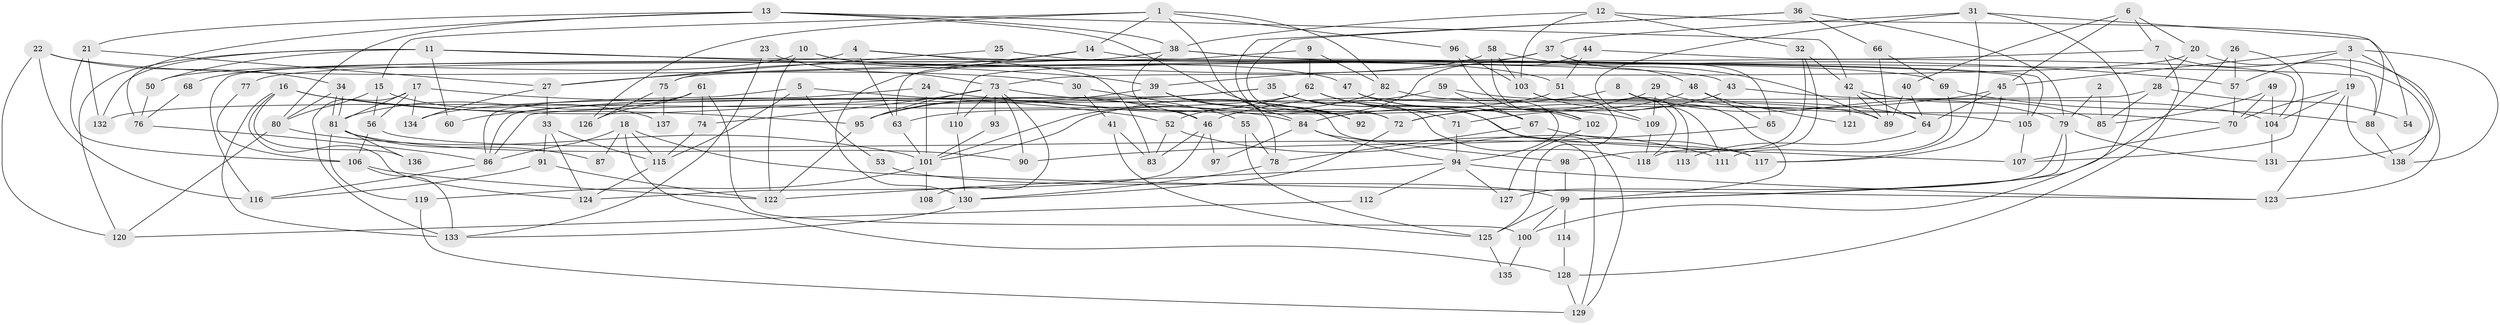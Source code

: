 // coarse degree distribution, {9: 0.030927835051546393, 4: 0.3402061855670103, 6: 0.061855670103092786, 13: 0.010309278350515464, 8: 0.030927835051546393, 12: 0.010309278350515464, 5: 0.12371134020618557, 11: 0.010309278350515464, 14: 0.010309278350515464, 2: 0.15463917525773196, 3: 0.18556701030927836, 7: 0.030927835051546393}
// Generated by graph-tools (version 1.1) at 2025/50/03/04/25 22:50:47]
// undirected, 138 vertices, 276 edges
graph export_dot {
  node [color=gray90,style=filled];
  1;
  2;
  3;
  4;
  5;
  6;
  7;
  8;
  9;
  10;
  11;
  12;
  13;
  14;
  15;
  16;
  17;
  18;
  19;
  20;
  21;
  22;
  23;
  24;
  25;
  26;
  27;
  28;
  29;
  30;
  31;
  32;
  33;
  34;
  35;
  36;
  37;
  38;
  39;
  40;
  41;
  42;
  43;
  44;
  45;
  46;
  47;
  48;
  49;
  50;
  51;
  52;
  53;
  54;
  55;
  56;
  57;
  58;
  59;
  60;
  61;
  62;
  63;
  64;
  65;
  66;
  67;
  68;
  69;
  70;
  71;
  72;
  73;
  74;
  75;
  76;
  77;
  78;
  79;
  80;
  81;
  82;
  83;
  84;
  85;
  86;
  87;
  88;
  89;
  90;
  91;
  92;
  93;
  94;
  95;
  96;
  97;
  98;
  99;
  100;
  101;
  102;
  103;
  104;
  105;
  106;
  107;
  108;
  109;
  110;
  111;
  112;
  113;
  114;
  115;
  116;
  117;
  118;
  119;
  120;
  121;
  122;
  123;
  124;
  125;
  126;
  127;
  128;
  129;
  130;
  131;
  132;
  133;
  134;
  135;
  136;
  137;
  138;
  1 -- 96;
  1 -- 15;
  1 -- 14;
  1 -- 72;
  1 -- 82;
  1 -- 126;
  2 -- 79;
  2 -- 85;
  3 -- 19;
  3 -- 45;
  3 -- 57;
  3 -- 131;
  3 -- 138;
  4 -- 116;
  4 -- 63;
  4 -- 43;
  4 -- 83;
  5 -- 115;
  5 -- 46;
  5 -- 53;
  5 -- 86;
  6 -- 45;
  6 -- 7;
  6 -- 20;
  6 -- 40;
  7 -- 138;
  7 -- 128;
  7 -- 75;
  8 -- 46;
  8 -- 99;
  8 -- 79;
  9 -- 63;
  9 -- 82;
  9 -- 62;
  10 -- 122;
  10 -- 47;
  10 -- 51;
  10 -- 68;
  11 -- 39;
  11 -- 88;
  11 -- 50;
  11 -- 60;
  11 -- 120;
  11 -- 132;
  12 -- 38;
  12 -- 103;
  12 -- 32;
  12 -- 54;
  13 -- 38;
  13 -- 42;
  13 -- 21;
  13 -- 76;
  13 -- 80;
  13 -- 92;
  14 -- 27;
  14 -- 105;
  14 -- 130;
  15 -- 80;
  15 -- 56;
  15 -- 137;
  16 -- 133;
  16 -- 84;
  16 -- 95;
  16 -- 124;
  16 -- 136;
  17 -- 134;
  17 -- 81;
  17 -- 52;
  17 -- 56;
  17 -- 133;
  18 -- 86;
  18 -- 123;
  18 -- 87;
  18 -- 115;
  18 -- 128;
  19 -- 104;
  19 -- 123;
  19 -- 70;
  19 -- 138;
  20 -- 73;
  20 -- 28;
  20 -- 123;
  21 -- 106;
  21 -- 27;
  21 -- 132;
  22 -- 120;
  22 -- 34;
  22 -- 30;
  22 -- 116;
  23 -- 73;
  23 -- 133;
  24 -- 105;
  24 -- 101;
  24 -- 134;
  25 -- 27;
  25 -- 69;
  26 -- 99;
  26 -- 107;
  26 -- 57;
  27 -- 33;
  27 -- 134;
  28 -- 86;
  28 -- 54;
  28 -- 85;
  29 -- 70;
  29 -- 109;
  29 -- 84;
  30 -- 41;
  30 -- 55;
  31 -- 117;
  31 -- 100;
  31 -- 37;
  31 -- 88;
  31 -- 111;
  32 -- 118;
  32 -- 42;
  32 -- 98;
  33 -- 115;
  33 -- 124;
  33 -- 91;
  34 -- 81;
  34 -- 81;
  34 -- 80;
  35 -- 118;
  35 -- 107;
  35 -- 60;
  35 -- 71;
  35 -- 86;
  36 -- 92;
  36 -- 79;
  36 -- 66;
  36 -- 72;
  37 -- 39;
  37 -- 48;
  37 -- 65;
  37 -- 110;
  38 -- 57;
  38 -- 50;
  38 -- 46;
  38 -- 77;
  38 -- 105;
  39 -- 78;
  39 -- 95;
  39 -- 84;
  39 -- 92;
  40 -- 64;
  40 -- 89;
  41 -- 83;
  41 -- 125;
  42 -- 64;
  42 -- 85;
  42 -- 89;
  42 -- 121;
  43 -- 71;
  43 -- 104;
  44 -- 52;
  44 -- 104;
  44 -- 51;
  45 -- 72;
  45 -- 117;
  45 -- 64;
  46 -- 83;
  46 -- 97;
  46 -- 124;
  47 -- 102;
  47 -- 94;
  47 -- 67;
  48 -- 72;
  48 -- 65;
  48 -- 121;
  49 -- 85;
  49 -- 70;
  49 -- 104;
  50 -- 76;
  51 -- 63;
  51 -- 113;
  51 -- 118;
  52 -- 111;
  52 -- 83;
  53 -- 99;
  55 -- 78;
  55 -- 125;
  56 -- 106;
  56 -- 117;
  57 -- 70;
  58 -- 89;
  58 -- 75;
  58 -- 102;
  58 -- 103;
  59 -- 67;
  59 -- 101;
  59 -- 64;
  61 -- 74;
  61 -- 81;
  61 -- 100;
  61 -- 126;
  62 -- 132;
  62 -- 67;
  62 -- 95;
  62 -- 109;
  62 -- 129;
  63 -- 101;
  64 -- 113;
  65 -- 90;
  66 -- 89;
  66 -- 69;
  67 -- 78;
  67 -- 117;
  68 -- 76;
  69 -- 88;
  69 -- 111;
  70 -- 107;
  71 -- 94;
  72 -- 130;
  73 -- 95;
  73 -- 110;
  73 -- 74;
  73 -- 90;
  73 -- 93;
  73 -- 108;
  73 -- 129;
  74 -- 115;
  75 -- 126;
  75 -- 137;
  76 -- 86;
  77 -- 106;
  78 -- 130;
  79 -- 131;
  79 -- 99;
  79 -- 127;
  80 -- 101;
  80 -- 120;
  81 -- 90;
  81 -- 87;
  81 -- 119;
  81 -- 136;
  82 -- 89;
  82 -- 101;
  84 -- 94;
  84 -- 97;
  84 -- 98;
  86 -- 116;
  88 -- 138;
  91 -- 116;
  91 -- 122;
  93 -- 101;
  94 -- 122;
  94 -- 112;
  94 -- 123;
  94 -- 127;
  95 -- 122;
  96 -- 102;
  96 -- 103;
  98 -- 99;
  99 -- 100;
  99 -- 114;
  99 -- 125;
  100 -- 135;
  101 -- 119;
  101 -- 108;
  102 -- 127;
  103 -- 125;
  103 -- 109;
  104 -- 131;
  105 -- 107;
  106 -- 122;
  106 -- 133;
  109 -- 118;
  110 -- 130;
  112 -- 120;
  114 -- 128;
  115 -- 124;
  119 -- 129;
  125 -- 135;
  128 -- 129;
  130 -- 133;
}
